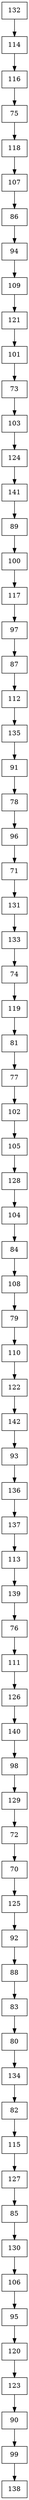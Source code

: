 digraph G {
  node [shape=record];
  node0 [label="{132}"];
  node0 -> node1;
  node1 [label="{114}"];
  node1 -> node2;
  node2 [label="{116}"];
  node2 -> node3;
  node3 [label="{75}"];
  node3 -> node4;
  node4 [label="{118}"];
  node4 -> node5;
  node5 [label="{107}"];
  node5 -> node6;
  node6 [label="{86}"];
  node6 -> node7;
  node7 [label="{94}"];
  node7 -> node8;
  node8 [label="{109}"];
  node8 -> node9;
  node9 [label="{121}"];
  node9 -> node10;
  node10 [label="{101}"];
  node10 -> node11;
  node11 [label="{73}"];
  node11 -> node12;
  node12 [label="{103}"];
  node12 -> node13;
  node13 [label="{124}"];
  node13 -> node14;
  node14 [label="{141}"];
  node14 -> node15;
  node15 [label="{89}"];
  node15 -> node16;
  node16 [label="{100}"];
  node16 -> node17;
  node17 [label="{117}"];
  node17 -> node18;
  node18 [label="{97}"];
  node18 -> node19;
  node19 [label="{87}"];
  node19 -> node20;
  node20 [label="{112}"];
  node20 -> node21;
  node21 [label="{135}"];
  node21 -> node22;
  node22 [label="{91}"];
  node22 -> node23;
  node23 [label="{78}"];
  node23 -> node24;
  node24 [label="{96}"];
  node24 -> node25;
  node25 [label="{71}"];
  node25 -> node26;
  node26 [label="{131}"];
  node26 -> node27;
  node27 [label="{133}"];
  node27 -> node28;
  node28 [label="{74}"];
  node28 -> node29;
  node29 [label="{119}"];
  node29 -> node30;
  node30 [label="{81}"];
  node30 -> node31;
  node31 [label="{77}"];
  node31 -> node32;
  node32 [label="{102}"];
  node32 -> node33;
  node33 [label="{105}"];
  node33 -> node34;
  node34 [label="{128}"];
  node34 -> node35;
  node35 [label="{104}"];
  node35 -> node36;
  node36 [label="{84}"];
  node36 -> node37;
  node37 [label="{108}"];
  node37 -> node38;
  node38 [label="{79}"];
  node38 -> node39;
  node39 [label="{110}"];
  node39 -> node40;
  node40 [label="{122}"];
  node40 -> node41;
  node41 [label="{142}"];
  node41 -> node42;
  node42 [label="{93}"];
  node42 -> node43;
  node43 [label="{136}"];
  node43 -> node44;
  node44 [label="{137}"];
  node44 -> node45;
  node45 [label="{113}"];
  node45 -> node46;
  node46 [label="{139}"];
  node46 -> node47;
  node47 [label="{76}"];
  node47 -> node48;
  node48 [label="{111}"];
  node48 -> node49;
  node49 [label="{126}"];
  node49 -> node50;
  node50 [label="{140}"];
  node50 -> node51;
  node51 [label="{98}"];
  node51 -> node52;
  node52 [label="{129}"];
  node52 -> node53;
  node53 [label="{72}"];
  node53 -> node54;
  node54 [label="{70}"];
  node54 -> node55;
  node55 [label="{125}"];
  node55 -> node56;
  node56 [label="{92}"];
  node56 -> node57;
  node57 [label="{88}"];
  node57 -> node58;
  node58 [label="{83}"];
  node58 -> node59;
  node59 [label="{80}"];
  node59 -> node60;
  node60 [label="{134}"];
  node60 -> node61;
  node61 [label="{82}"];
  node61 -> node62;
  node62 [label="{115}"];
  node62 -> node63;
  node63 [label="{127}"];
  node63 -> node64;
  node64 [label="{85}"];
  node64 -> node65;
  node65 [label="{130}"];
  node65 -> node66;
  node66 [label="{106}"];
  node66 -> node67;
  node67 [label="{95}"];
  node67 -> node68;
  node68 [label="{120}"];
  node68 -> node69;
  node69 [label="{123}"];
  node69 -> node70;
  node70 [label="{90}"];
  node70 -> node71;
  node71 [label="{99}"];
  node71 -> node72;
  node72 [label="{138}"];
}

